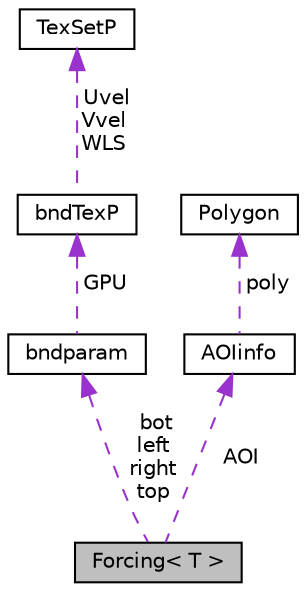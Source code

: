 digraph "Forcing&lt; T &gt;"
{
 // LATEX_PDF_SIZE
  bgcolor="transparent";
  edge [fontname="Helvetica",fontsize="10",labelfontname="Helvetica",labelfontsize="10"];
  node [fontname="Helvetica",fontsize="10",shape=record];
  Node1 [label="Forcing\< T \>",height=0.2,width=0.4,color="black", fillcolor="grey75", style="filled", fontcolor="black",tooltip=" "];
  Node2 -> Node1 [dir="back",color="darkorchid3",fontsize="10",style="dashed",label=" bot\nleft\nright\ntop" ,fontname="Helvetica"];
  Node2 [label="bndparam",height=0.2,width=0.4,color="black",URL="$classbndparam.html",tooltip=" "];
  Node3 -> Node2 [dir="back",color="darkorchid3",fontsize="10",style="dashed",label=" GPU" ,fontname="Helvetica"];
  Node3 [label="bndTexP",height=0.2,width=0.4,color="black",URL="$structbndTexP.html",tooltip=" "];
  Node4 -> Node3 [dir="back",color="darkorchid3",fontsize="10",style="dashed",label=" Uvel\nVvel\nWLS" ,fontname="Helvetica"];
  Node4 [label="TexSetP",height=0.2,width=0.4,color="black",URL="$structTexSetP.html",tooltip=" "];
  Node5 -> Node1 [dir="back",color="darkorchid3",fontsize="10",style="dashed",label=" AOI" ,fontname="Helvetica"];
  Node5 [label="AOIinfo",height=0.2,width=0.4,color="black",URL="$classAOIinfo.html",tooltip=" "];
  Node6 -> Node5 [dir="back",color="darkorchid3",fontsize="10",style="dashed",label=" poly" ,fontname="Helvetica"];
  Node6 [label="Polygon",height=0.2,width=0.4,color="black",URL="$classPolygon.html",tooltip=" "];
}
